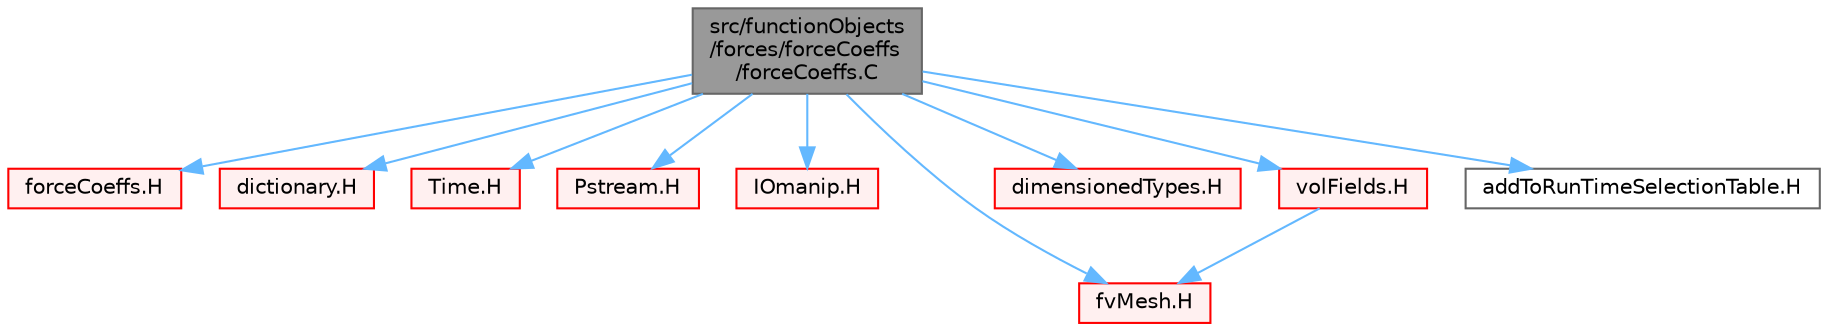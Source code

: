 digraph "src/functionObjects/forces/forceCoeffs/forceCoeffs.C"
{
 // LATEX_PDF_SIZE
  bgcolor="transparent";
  edge [fontname=Helvetica,fontsize=10,labelfontname=Helvetica,labelfontsize=10];
  node [fontname=Helvetica,fontsize=10,shape=box,height=0.2,width=0.4];
  Node1 [id="Node000001",label="src/functionObjects\l/forces/forceCoeffs\l/forceCoeffs.C",height=0.2,width=0.4,color="gray40", fillcolor="grey60", style="filled", fontcolor="black",tooltip=" "];
  Node1 -> Node2 [id="edge1_Node000001_Node000002",color="steelblue1",style="solid",tooltip=" "];
  Node2 [id="Node000002",label="forceCoeffs.H",height=0.2,width=0.4,color="red", fillcolor="#FFF0F0", style="filled",URL="$forceCoeffs_8H.html",tooltip=" "];
  Node1 -> Node166 [id="edge2_Node000001_Node000166",color="steelblue1",style="solid",tooltip=" "];
  Node166 [id="Node000166",label="dictionary.H",height=0.2,width=0.4,color="red", fillcolor="#FFF0F0", style="filled",URL="$dictionary_8H.html",tooltip=" "];
  Node1 -> Node101 [id="edge3_Node000001_Node000101",color="steelblue1",style="solid",tooltip=" "];
  Node101 [id="Node000101",label="Time.H",height=0.2,width=0.4,color="red", fillcolor="#FFF0F0", style="filled",URL="$Time_8H.html",tooltip=" "];
  Node1 -> Node287 [id="edge4_Node000001_Node000287",color="steelblue1",style="solid",tooltip=" "];
  Node287 [id="Node000287",label="Pstream.H",height=0.2,width=0.4,color="red", fillcolor="#FFF0F0", style="filled",URL="$Pstream_8H.html",tooltip=" "];
  Node1 -> Node258 [id="edge5_Node000001_Node000258",color="steelblue1",style="solid",tooltip=" "];
  Node258 [id="Node000258",label="IOmanip.H",height=0.2,width=0.4,color="red", fillcolor="#FFF0F0", style="filled",URL="$IOmanip_8H.html",tooltip="Istream and Ostream manipulators taking arguments."];
  Node1 -> Node288 [id="edge6_Node000001_Node000288",color="steelblue1",style="solid",tooltip=" "];
  Node288 [id="Node000288",label="fvMesh.H",height=0.2,width=0.4,color="red", fillcolor="#FFF0F0", style="filled",URL="$fvMesh_8H.html",tooltip=" "];
  Node1 -> Node383 [id="edge7_Node000001_Node000383",color="steelblue1",style="solid",tooltip=" "];
  Node383 [id="Node000383",label="dimensionedTypes.H",height=0.2,width=0.4,color="red", fillcolor="#FFF0F0", style="filled",URL="$dimensionedTypes_8H.html",tooltip=" "];
  Node1 -> Node390 [id="edge8_Node000001_Node000390",color="steelblue1",style="solid",tooltip=" "];
  Node390 [id="Node000390",label="volFields.H",height=0.2,width=0.4,color="red", fillcolor="#FFF0F0", style="filled",URL="$volFields_8H.html",tooltip=" "];
  Node390 -> Node288 [id="edge9_Node000390_Node000288",color="steelblue1",style="solid",tooltip=" "];
  Node1 -> Node420 [id="edge10_Node000001_Node000420",color="steelblue1",style="solid",tooltip=" "];
  Node420 [id="Node000420",label="addToRunTimeSelectionTable.H",height=0.2,width=0.4,color="grey40", fillcolor="white", style="filled",URL="$addToRunTimeSelectionTable_8H.html",tooltip="Macros for easy insertion into run-time selection tables."];
}
